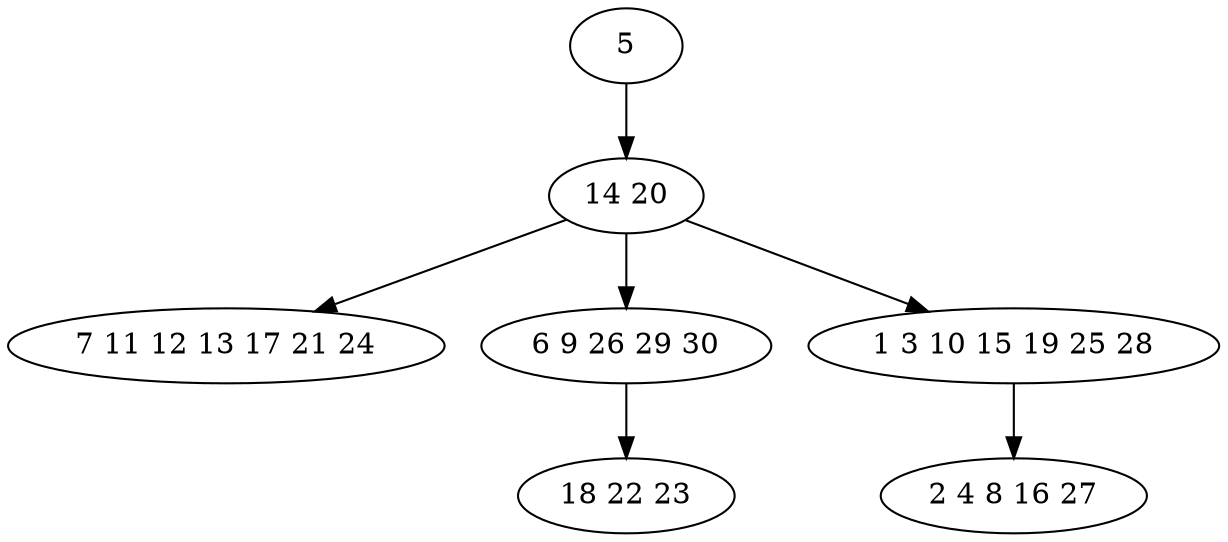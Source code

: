 digraph true_tree {
	"0" -> "1"
	"1" -> "2"
	"1" -> "3"
	"1" -> "4"
	"3" -> "5"
	"4" -> "6"
	"0" [label="5"];
	"1" [label="14 20"];
	"2" [label="7 11 12 13 17 21 24"];
	"3" [label="6 9 26 29 30"];
	"4" [label="1 3 10 15 19 25 28"];
	"5" [label="18 22 23"];
	"6" [label="2 4 8 16 27"];
}
